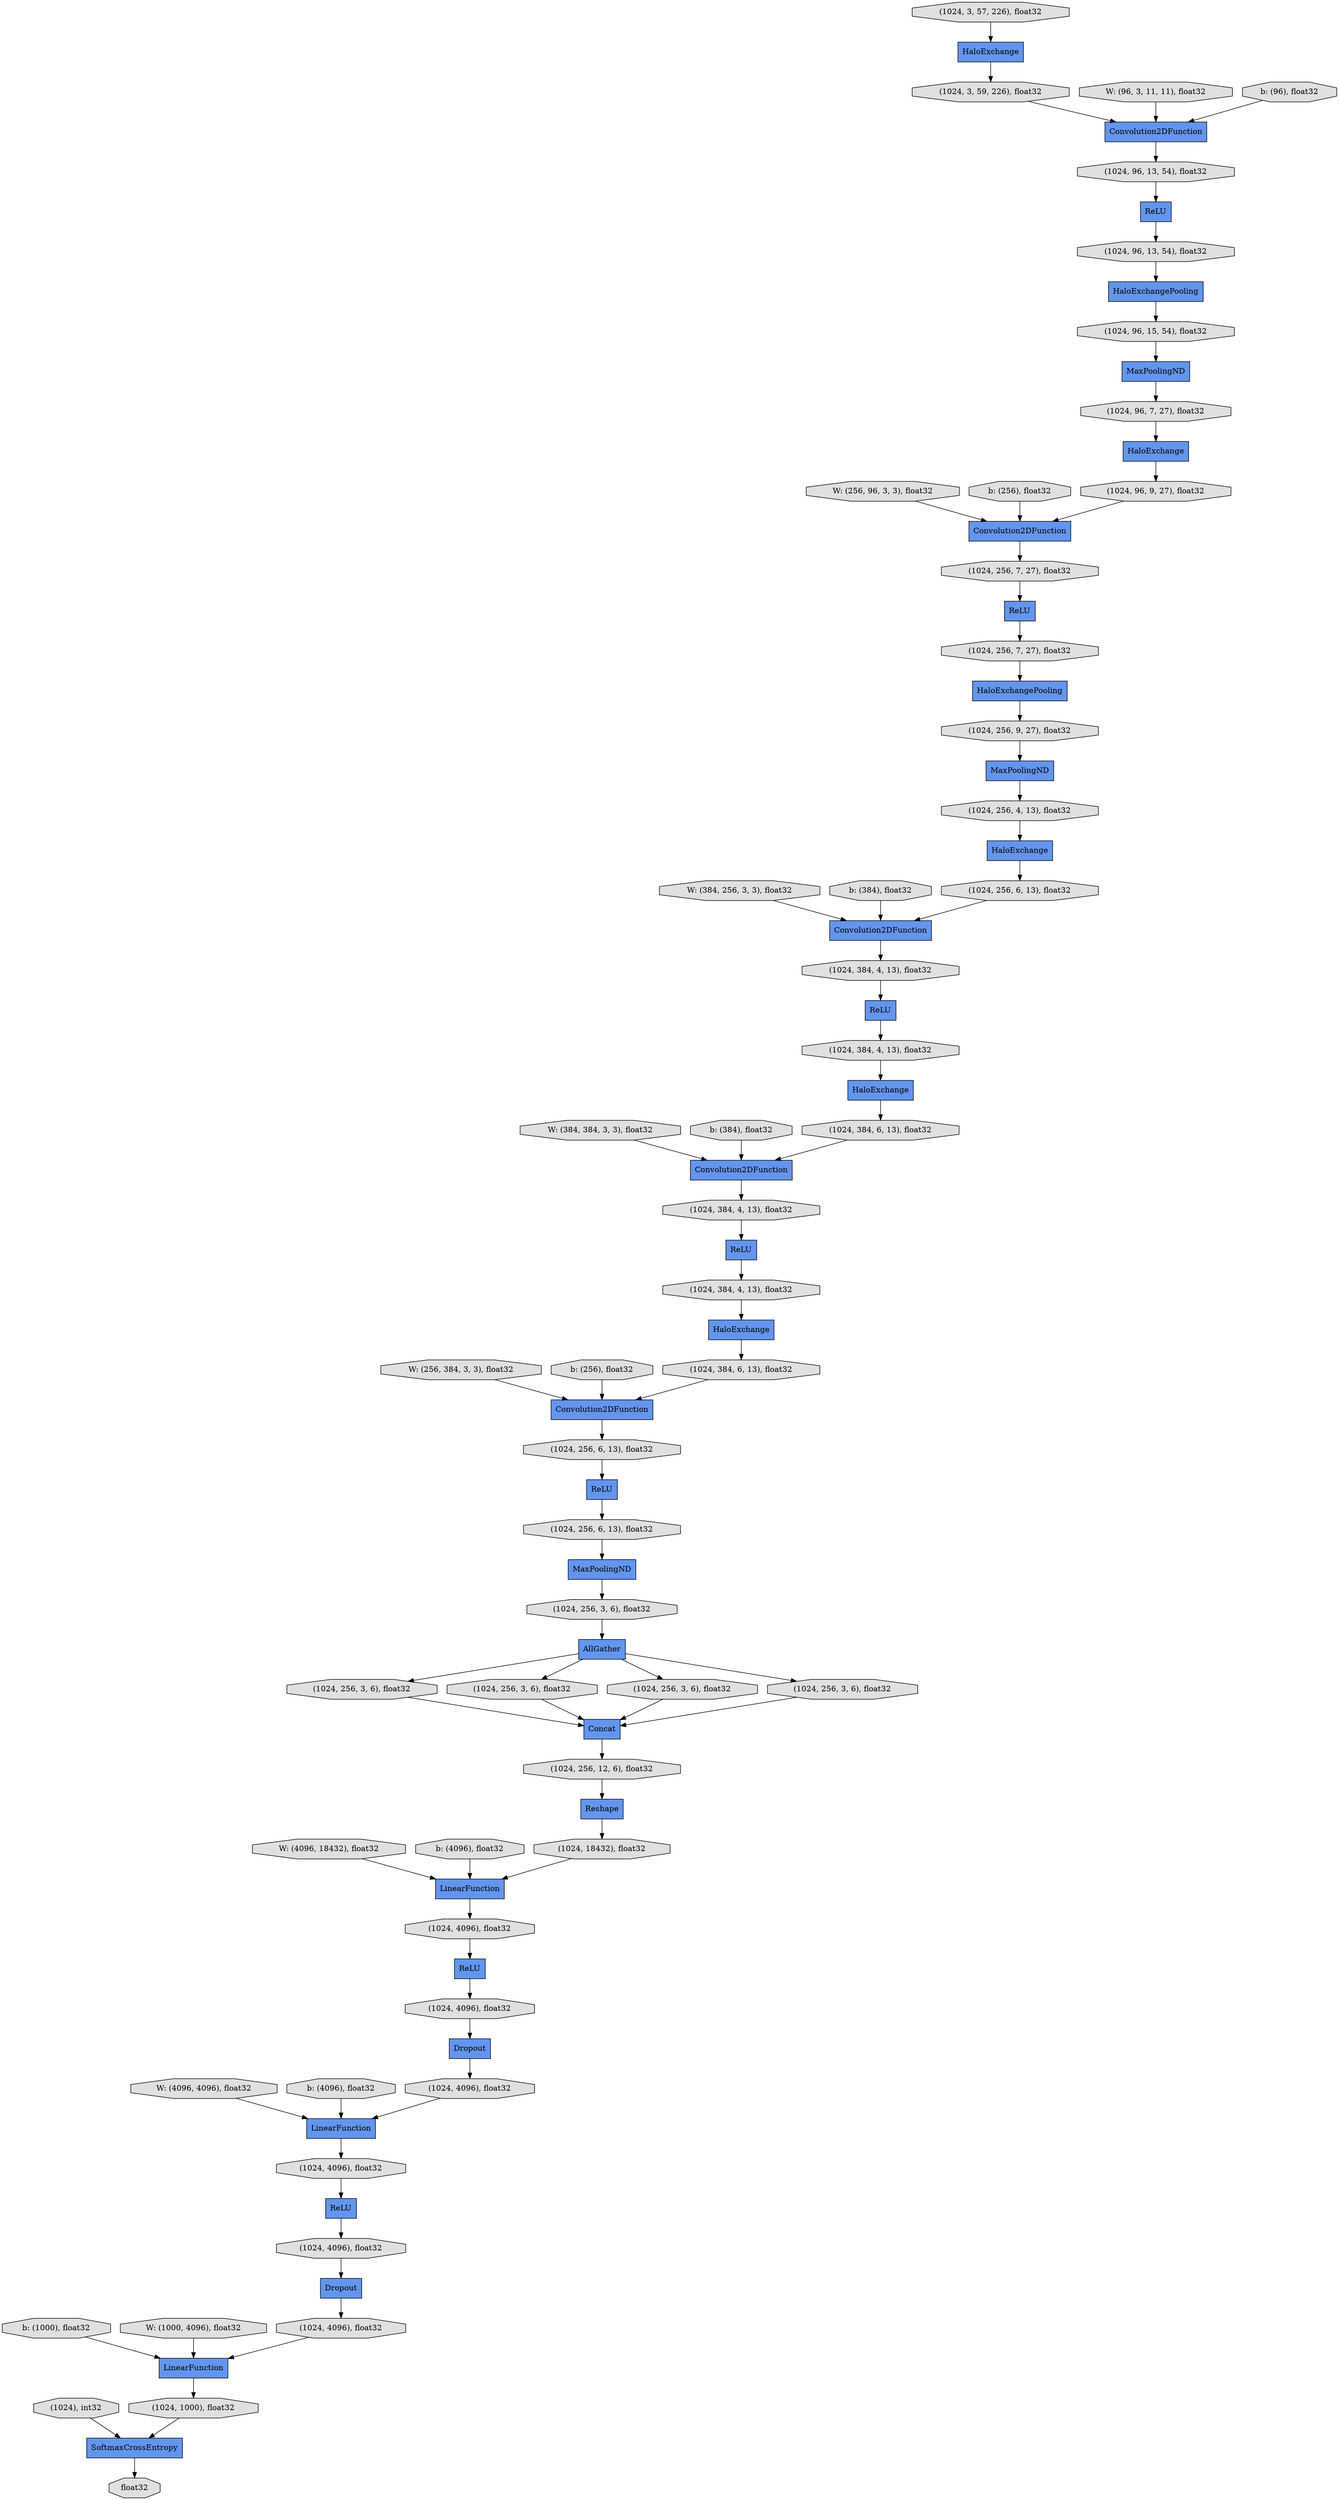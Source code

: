 digraph graphname{rankdir=TB;47953777270736 [label="(1024, 96, 13, 54), float32",shape="octagon",fillcolor="#E0E0E0",style="filled"];47953777180816 [label="MaxPoolingND",shape="record",fillcolor="#6495ED",style="filled"];47953777172688 [label="(1024, 96, 15, 54), float32",shape="octagon",fillcolor="#E0E0E0",style="filled"];47953774944784 [label="ReLU",shape="record",fillcolor="#6495ED",style="filled"];47953827873872 [label="(1024, 3, 59, 226), float32",shape="octagon",fillcolor="#E0E0E0",style="filled"];47953827874064 [label="(1024, 384, 4, 13), float32",shape="octagon",fillcolor="#E0E0E0",style="filled"];47953827874576 [label="(1024, 96, 9, 27), float32",shape="octagon",fillcolor="#E0E0E0",style="filled"];47953827424144 [label="HaloExchange",shape="record",fillcolor="#6495ED",style="filled"];47953827874960 [label="Convolution2DFunction",shape="record",fillcolor="#6495ED",style="filled"];47953827875024 [label="HaloExchange",shape="record",fillcolor="#6495ED",style="filled"];47953827875088 [label="Convolution2DFunction",shape="record",fillcolor="#6495ED",style="filled"];47953827875152 [label="Convolution2DFunction",shape="record",fillcolor="#6495ED",style="filled"];47953827875344 [label="ReLU",shape="record",fillcolor="#6495ED",style="filled"];47953827875472 [label="(1024, 256, 6, 13), float32",shape="octagon",fillcolor="#E0E0E0",style="filled"];47953827875536 [label="Dropout",shape="record",fillcolor="#6495ED",style="filled"];47953827875664 [label="(1024, 256, 9, 27), float32",shape="octagon",fillcolor="#E0E0E0",style="filled"];47953827875920 [label="(1024, 256, 7, 27), float32",shape="octagon",fillcolor="#E0E0E0",style="filled"];47953827875984 [label="(1024, 256, 7, 27), float32",shape="octagon",fillcolor="#E0E0E0",style="filled"];47953827876176 [label="ReLU",shape="record",fillcolor="#6495ED",style="filled"];47953827794320 [label="HaloExchangePooling",shape="record",fillcolor="#6495ED",style="filled"];47953827876240 [label="(1024, 3, 57, 226), float32",shape="octagon",fillcolor="#E0E0E0",style="filled"];47953827876304 [label="(1024, 384, 4, 13), float32",shape="octagon",fillcolor="#E0E0E0",style="filled"];47953827876368 [label="HaloExchange",shape="record",fillcolor="#6495ED",style="filled"];47953827458704 [label="(1024, 96, 13, 54), float32",shape="octagon",fillcolor="#E0E0E0",style="filled"];47953827876816 [label="(1024, 256, 4, 13), float32",shape="octagon",fillcolor="#E0E0E0",style="filled"];47953777176656 [label="(1024, 256, 6, 13), float32",shape="octagon",fillcolor="#E0E0E0",style="filled"];47953778921808 [label="(1024, 4096), float32",shape="octagon",fillcolor="#E0E0E0",style="filled"];47953777176912 [label="(1024, 384, 6, 13), float32",shape="octagon",fillcolor="#E0E0E0",style="filled"];47952469381456 [label="W: (384, 256, 3, 3), float32",shape="octagon",fillcolor="#E0E0E0",style="filled"];47953778921936 [label="(1024, 256, 3, 6), float32",shape="octagon",fillcolor="#E0E0E0",style="filled"];47953778922064 [label="(1024, 18432), float32",shape="octagon",fillcolor="#E0E0E0",style="filled"];47953777177232 [label="Reshape",shape="record",fillcolor="#6495ED",style="filled"];47952469381776 [label="b: (384), float32",shape="octagon",fillcolor="#E0E0E0",style="filled"];47953777177296 [label="AllGather",shape="record",fillcolor="#6495ED",style="filled"];47950646047440 [label="W: (96, 3, 11, 11), float32",shape="octagon",fillcolor="#E0E0E0",style="filled"];47953778922256 [label="(1024, 4096), float32",shape="octagon",fillcolor="#E0E0E0",style="filled"];47953777177360 [label="(1024, 384, 4, 13), float32",shape="octagon",fillcolor="#E0E0E0",style="filled"];47953777177552 [label="ReLU",shape="record",fillcolor="#6495ED",style="filled"];47952469382096 [label="W: (384, 384, 3, 3), float32",shape="octagon",fillcolor="#E0E0E0",style="filled"];47953778922576 [label="(1024, 4096), float32",shape="octagon",fillcolor="#E0E0E0",style="filled"];47953777177808 [label="MaxPoolingND",shape="record",fillcolor="#6495ED",style="filled"];47953778955536 [label="(1024, 1000), float32",shape="octagon",fillcolor="#E0E0E0",style="filled"];47953778922768 [label="Dropout",shape="record",fillcolor="#6495ED",style="filled"];47952469382416 [label="b: (384), float32",shape="octagon",fillcolor="#E0E0E0",style="filled"];47953777177936 [label="LinearFunction",shape="record",fillcolor="#6495ED",style="filled"];47953777178000 [label="SoftmaxCrossEntropy",shape="record",fillcolor="#6495ED",style="filled"];47953778923024 [label="LinearFunction",shape="record",fillcolor="#6495ED",style="filled"];47952177108560 [label="ReLU",shape="record",fillcolor="#6495ED",style="filled"];47952469382736 [label="W: (256, 384, 3, 3), float32",shape="octagon",fillcolor="#E0E0E0",style="filled"];47953777178192 [label="(1024, 384, 4, 13), float32",shape="octagon",fillcolor="#E0E0E0",style="filled"];47952469383056 [label="b: (256), float32",shape="octagon",fillcolor="#E0E0E0",style="filled"];47952469391248 [label="ReLU",shape="record",fillcolor="#6495ED",style="filled"];47953777178512 [label="(1024, 256, 6, 13), float32",shape="octagon",fillcolor="#E0E0E0",style="filled"];47952210687888 [label="Concat",shape="record",fillcolor="#6495ED",style="filled"];47953777178704 [label="(1024, 256, 3, 6), float32",shape="octagon",fillcolor="#E0E0E0",style="filled"];47952469383440 [label="W: (4096, 18432), float32",shape="octagon",fillcolor="#E0E0E0",style="filled"];47953777178896 [label="(1024, 384, 6, 13), float32",shape="octagon",fillcolor="#E0E0E0",style="filled"];47953778923920 [label="(1024, 256, 3, 6), float32",shape="octagon",fillcolor="#E0E0E0",style="filled"];47953778956752 [label="float32",shape="octagon",fillcolor="#E0E0E0",style="filled"];47953778923984 [label="(1024, 256, 12, 6), float32",shape="octagon",fillcolor="#E0E0E0",style="filled"];47952469385168 [label="b: (1000), float32",shape="octagon",fillcolor="#E0E0E0",style="filled"];47952469383760 [label="b: (4096), float32",shape="octagon",fillcolor="#E0E0E0",style="filled"];47953778924176 [label="(1024, 4096), float32",shape="octagon",fillcolor="#E0E0E0",style="filled"];47953777179280 [label="Convolution2DFunction",shape="record",fillcolor="#6495ED",style="filled"];47953778924304 [label="LinearFunction",shape="record",fillcolor="#6495ED",style="filled"];47952210656080 [label="MaxPoolingND",shape="record",fillcolor="#6495ED",style="filled"];47952469384144 [label="W: (4096, 4096), float32",shape="octagon",fillcolor="#E0E0E0",style="filled"];47952217578512 [label="b: (96), float32",shape="octagon",fillcolor="#E0E0E0",style="filled"];47953777269904 [label="HaloExchange",shape="record",fillcolor="#6495ED",style="filled"];47953778924752 [label="(1024, 4096), float32",shape="octagon",fillcolor="#E0E0E0",style="filled"];47953777269968 [label="ReLU",shape="record",fillcolor="#6495ED",style="filled"];47952469384464 [label="b: (4096), float32",shape="octagon",fillcolor="#E0E0E0",style="filled"];47953777179920 [label="(1024, 256, 3, 6), float32",shape="octagon",fillcolor="#E0E0E0",style="filled"];47953827839312 [label="(1024, 96, 7, 27), float32",shape="octagon",fillcolor="#E0E0E0",style="filled"];47953827839376 [label="Convolution2DFunction",shape="record",fillcolor="#6495ED",style="filled"];47953778925072 [label="(1024), int32",shape="octagon",fillcolor="#E0E0E0",style="filled"];47953777270288 [label="HaloExchangePooling",shape="record",fillcolor="#6495ED",style="filled"];47952469384784 [label="W: (1000, 4096), float32",shape="octagon",fillcolor="#E0E0E0",style="filled"];47953777270352 [label="HaloExchange",shape="record",fillcolor="#6495ED",style="filled"];47952217579152 [label="W: (256, 96, 3, 3), float32",shape="octagon",fillcolor="#E0E0E0",style="filled"];47953778925264 [label="(1024, 4096), float32",shape="octagon",fillcolor="#E0E0E0",style="filled"];47953777180496 [label="(1024, 256, 3, 6), float32",shape="octagon",fillcolor="#E0E0E0",style="filled"];47952217579472 [label="b: (256), float32",shape="octagon",fillcolor="#E0E0E0",style="filled"];47952469382736 -> 47953777179280;47953778922768 -> 47953778924176;47953827875664 -> 47952210656080;47953827875536 -> 47953778922256;47953827875152 -> 47953777178192;47953827875024 -> 47953777176912;47952469391248 -> 47953827875920;47952469384464 -> 47953778923024;47953827874064 -> 47953827876368;47952210656080 -> 47953827876816;47952469382416 -> 47953827875152;47953778924176 -> 47953778924304;47953778922064 -> 47953777177936;47952469385168 -> 47953778924304;47953827875088 -> 47953827876304;47952469381776 -> 47953827875088;47952469382096 -> 47953827875152;47953827876368 -> 47953777178896;47952217579472 -> 47953827839376;47953778921936 -> 47952210687888;47952469383056 -> 47953777179280;47953777270288 -> 47953827875664;47952217578512 -> 47953827874960;47953777179280 -> 47953777176656;47953774944784 -> 47953777270736;47953777177936 -> 47953778921808;47953827458704 -> 47953774944784;47953777177296 -> 47953778923920;47952177108560 -> 47953778925264;47953778922256 -> 47953778923024;47953778924304 -> 47953778955536;47953777177296 -> 47953777180496;47953777178704 -> 47953777177296;47953777177296 -> 47953777179920;47953777177360 -> 47953827875024;47953827875920 -> 47953777270288;47953777172688 -> 47953777180816;47953777178000 -> 47953778956752;47953827839312 -> 47953827424144;47953778921808 -> 47953777177552;47952210687888 -> 47953778923984;47953827875344 -> 47953777178512;47953777177808 -> 47953777178704;47953777176912 -> 47953777179280;47953827794320 -> 47953777172688;47953827873872 -> 47953827874960;47953778925072 -> 47953777178000;47953777270352 -> 47953827873872;47953777269904 -> 47953827875472;47953827874960 -> 47953827458704;47953778923024 -> 47953778922576;47953827876176 -> 47953777177360;47953778924752 -> 47953827875536;47953778923984 -> 47953777177232;47953827876240 -> 47953777270352;47953778923920 -> 47952210687888;47953777178896 -> 47953827875152;47953777179920 -> 47952210687888;47953777178192 -> 47953827876176;47953777270736 -> 47953827794320;47952469381456 -> 47953827875088;47953777176656 -> 47953827875344;47953777177232 -> 47953778922064;47953827839376 -> 47953827875984;47953778922576 -> 47952177108560;47953777178512 -> 47953777177808;47953777269968 -> 47953827874064;47953778955536 -> 47953777178000;47953827876304 -> 47953777269968;47950646047440 -> 47953827874960;47953827424144 -> 47953827874576;47953827876816 -> 47953777269904;47953778925264 -> 47953778922768;47952469383440 -> 47953777177936;47952469383760 -> 47953777177936;47953827874576 -> 47953827839376;47953827875984 -> 47952469391248;47952217579152 -> 47953827839376;47952469384784 -> 47953778924304;47953777177296 -> 47953778921936;47953827875472 -> 47953827875088;47953777180496 -> 47952210687888;47953777180816 -> 47953827839312;47952469384144 -> 47953778923024;47953777177552 -> 47953778924752;}